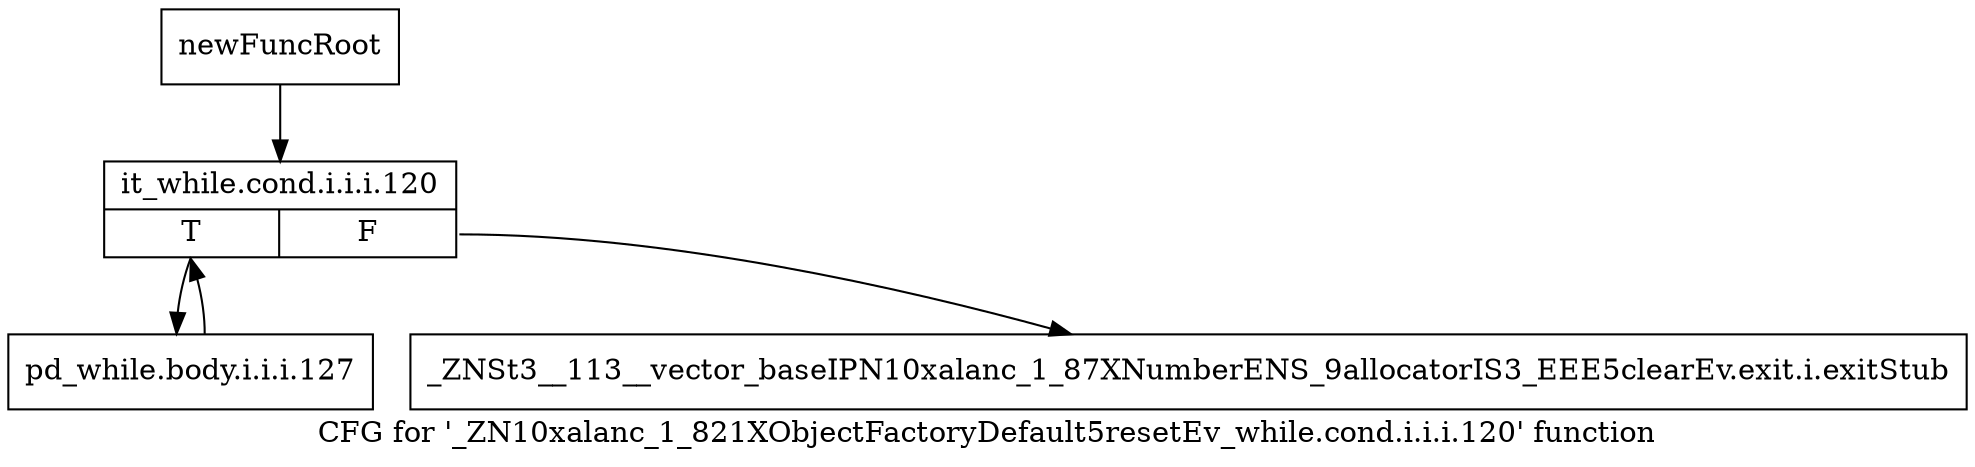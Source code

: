 digraph "CFG for '_ZN10xalanc_1_821XObjectFactoryDefault5resetEv_while.cond.i.i.i.120' function" {
	label="CFG for '_ZN10xalanc_1_821XObjectFactoryDefault5resetEv_while.cond.i.i.i.120' function";

	Node0x9e2ede0 [shape=record,label="{newFuncRoot}"];
	Node0x9e2ede0 -> Node0x9e2ee80;
	Node0x9e2ee30 [shape=record,label="{_ZNSt3__113__vector_baseIPN10xalanc_1_87XNumberENS_9allocatorIS3_EEE5clearEv.exit.i.exitStub}"];
	Node0x9e2ee80 [shape=record,label="{it_while.cond.i.i.i.120|{<s0>T|<s1>F}}"];
	Node0x9e2ee80:s0 -> Node0x9e2eed0;
	Node0x9e2ee80:s1 -> Node0x9e2ee30;
	Node0x9e2eed0 [shape=record,label="{pd_while.body.i.i.i.127}"];
	Node0x9e2eed0 -> Node0x9e2ee80;
}
